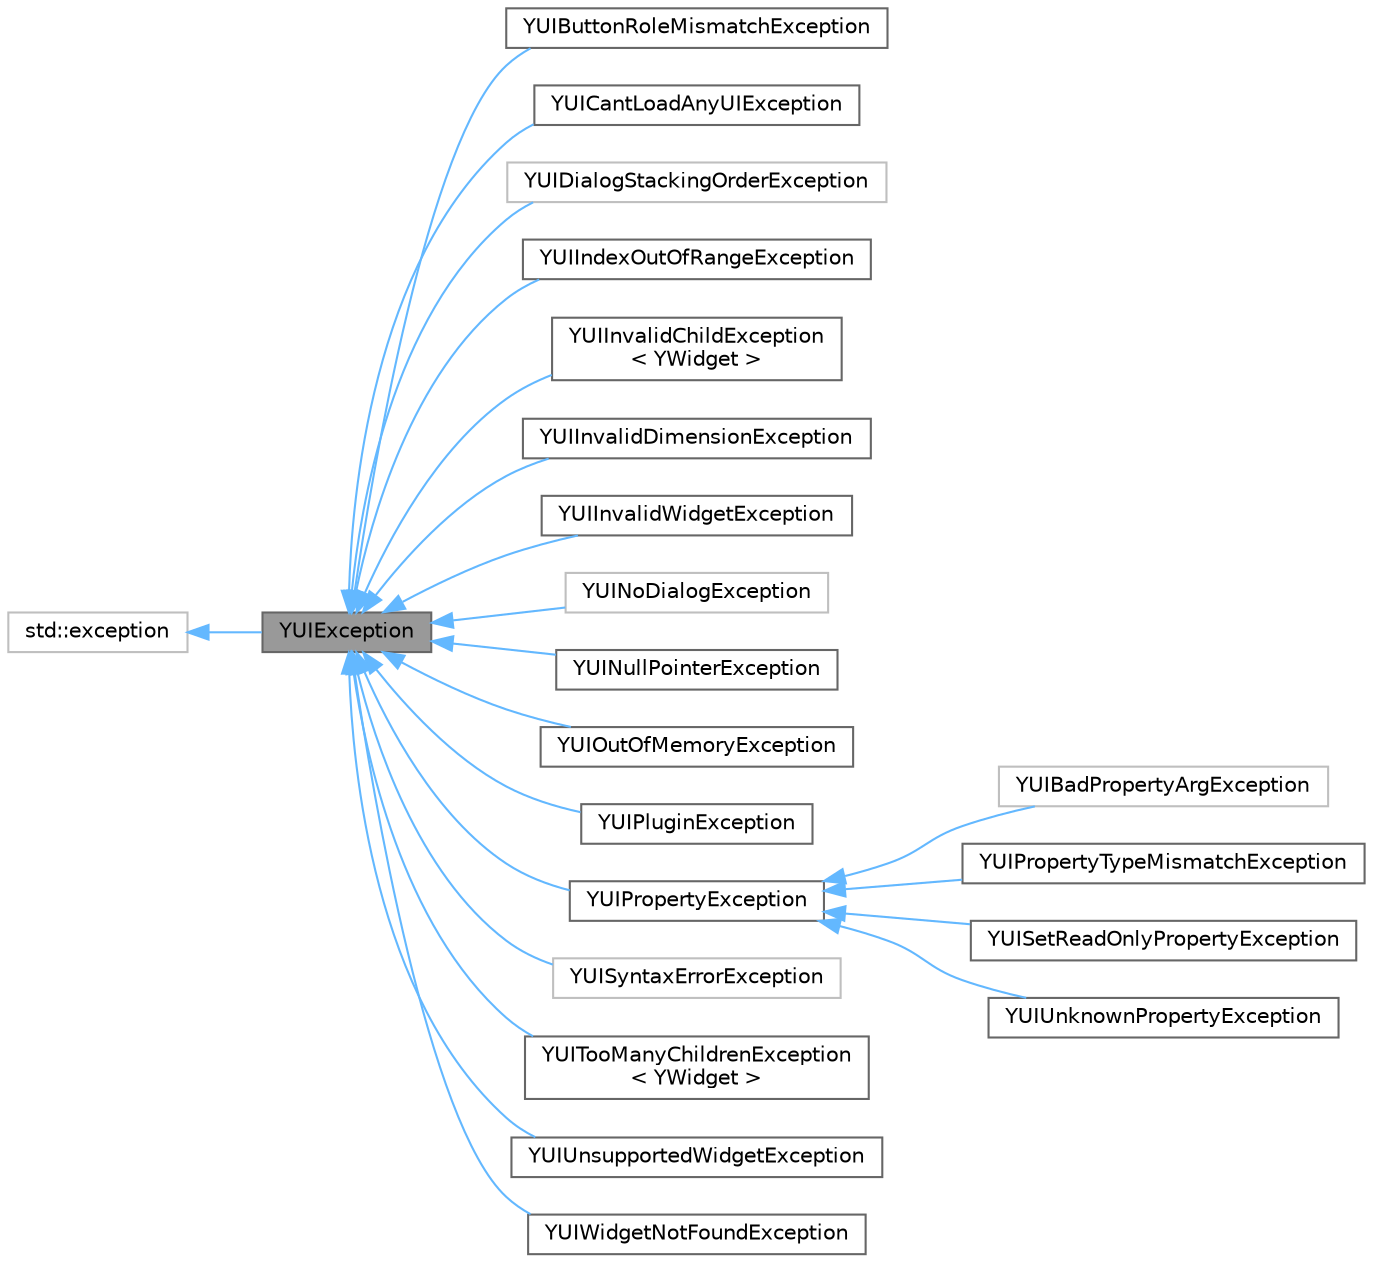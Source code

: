 digraph "YUIException"
{
 // LATEX_PDF_SIZE
  bgcolor="transparent";
  edge [fontname=Helvetica,fontsize=10,labelfontname=Helvetica,labelfontsize=10];
  node [fontname=Helvetica,fontsize=10,shape=box,height=0.2,width=0.4];
  rankdir="LR";
  Node1 [id="Node000001",label="YUIException",height=0.2,width=0.4,color="gray40", fillcolor="grey60", style="filled", fontcolor="black",tooltip=" "];
  Node2 -> Node1 [id="edge1_Node000001_Node000002",dir="back",color="steelblue1",style="solid",tooltip=" "];
  Node2 [id="Node000002",label="std::exception",height=0.2,width=0.4,color="grey75", fillcolor="white", style="filled",tooltip=" "];
  Node1 -> Node3 [id="edge2_Node000001_Node000003",dir="back",color="steelblue1",style="solid",tooltip=" "];
  Node3 [id="Node000003",label="YUIButtonRoleMismatchException",height=0.2,width=0.4,color="gray40", fillcolor="white", style="filled",URL="$classYUIButtonRoleMismatchException.html",tooltip=" "];
  Node1 -> Node4 [id="edge3_Node000001_Node000004",dir="back",color="steelblue1",style="solid",tooltip=" "];
  Node4 [id="Node000004",label="YUICantLoadAnyUIException",height=0.2,width=0.4,color="gray40", fillcolor="white", style="filled",URL="$classYUICantLoadAnyUIException.html",tooltip=" "];
  Node1 -> Node5 [id="edge4_Node000001_Node000005",dir="back",color="steelblue1",style="solid",tooltip=" "];
  Node5 [id="Node000005",label="YUIDialogStackingOrderException",height=0.2,width=0.4,color="grey75", fillcolor="white", style="filled",URL="$classYUIDialogStackingOrderException.html",tooltip=" "];
  Node1 -> Node6 [id="edge5_Node000001_Node000006",dir="back",color="steelblue1",style="solid",tooltip=" "];
  Node6 [id="Node000006",label="YUIIndexOutOfRangeException",height=0.2,width=0.4,color="gray40", fillcolor="white", style="filled",URL="$classYUIIndexOutOfRangeException.html",tooltip=" "];
  Node1 -> Node7 [id="edge6_Node000001_Node000007",dir="back",color="steelblue1",style="solid",tooltip=" "];
  Node7 [id="Node000007",label="YUIInvalidChildException\l\< YWidget \>",height=0.2,width=0.4,color="gray40", fillcolor="white", style="filled",URL="$classYUIInvalidChildException.html",tooltip=" "];
  Node1 -> Node8 [id="edge7_Node000001_Node000008",dir="back",color="steelblue1",style="solid",tooltip=" "];
  Node8 [id="Node000008",label="YUIInvalidDimensionException",height=0.2,width=0.4,color="gray40", fillcolor="white", style="filled",URL="$classYUIInvalidDimensionException.html",tooltip=" "];
  Node1 -> Node9 [id="edge8_Node000001_Node000009",dir="back",color="steelblue1",style="solid",tooltip=" "];
  Node9 [id="Node000009",label="YUIInvalidWidgetException",height=0.2,width=0.4,color="gray40", fillcolor="white", style="filled",URL="$classYUIInvalidWidgetException.html",tooltip=" "];
  Node1 -> Node10 [id="edge9_Node000001_Node000010",dir="back",color="steelblue1",style="solid",tooltip=" "];
  Node10 [id="Node000010",label="YUINoDialogException",height=0.2,width=0.4,color="grey75", fillcolor="white", style="filled",URL="$classYUINoDialogException.html",tooltip=" "];
  Node1 -> Node11 [id="edge10_Node000001_Node000011",dir="back",color="steelblue1",style="solid",tooltip=" "];
  Node11 [id="Node000011",label="YUINullPointerException",height=0.2,width=0.4,color="gray40", fillcolor="white", style="filled",URL="$classYUINullPointerException.html",tooltip=" "];
  Node1 -> Node12 [id="edge11_Node000001_Node000012",dir="back",color="steelblue1",style="solid",tooltip=" "];
  Node12 [id="Node000012",label="YUIOutOfMemoryException",height=0.2,width=0.4,color="gray40", fillcolor="white", style="filled",URL="$classYUIOutOfMemoryException.html",tooltip=" "];
  Node1 -> Node13 [id="edge12_Node000001_Node000013",dir="back",color="steelblue1",style="solid",tooltip=" "];
  Node13 [id="Node000013",label="YUIPluginException",height=0.2,width=0.4,color="gray40", fillcolor="white", style="filled",URL="$classYUIPluginException.html",tooltip=" "];
  Node1 -> Node14 [id="edge13_Node000001_Node000014",dir="back",color="steelblue1",style="solid",tooltip=" "];
  Node14 [id="Node000014",label="YUIPropertyException",height=0.2,width=0.4,color="gray40", fillcolor="white", style="filled",URL="$classYUIPropertyException.html",tooltip=" "];
  Node14 -> Node15 [id="edge14_Node000014_Node000015",dir="back",color="steelblue1",style="solid",tooltip=" "];
  Node15 [id="Node000015",label="YUIBadPropertyArgException",height=0.2,width=0.4,color="grey75", fillcolor="white", style="filled",URL="$classYUIBadPropertyArgException.html",tooltip=" "];
  Node14 -> Node16 [id="edge15_Node000014_Node000016",dir="back",color="steelblue1",style="solid",tooltip=" "];
  Node16 [id="Node000016",label="YUIPropertyTypeMismatchException",height=0.2,width=0.4,color="gray40", fillcolor="white", style="filled",URL="$classYUIPropertyTypeMismatchException.html",tooltip=" "];
  Node14 -> Node17 [id="edge16_Node000014_Node000017",dir="back",color="steelblue1",style="solid",tooltip=" "];
  Node17 [id="Node000017",label="YUISetReadOnlyPropertyException",height=0.2,width=0.4,color="gray40", fillcolor="white", style="filled",URL="$classYUISetReadOnlyPropertyException.html",tooltip=" "];
  Node14 -> Node18 [id="edge17_Node000014_Node000018",dir="back",color="steelblue1",style="solid",tooltip=" "];
  Node18 [id="Node000018",label="YUIUnknownPropertyException",height=0.2,width=0.4,color="gray40", fillcolor="white", style="filled",URL="$classYUIUnknownPropertyException.html",tooltip=" "];
  Node1 -> Node19 [id="edge18_Node000001_Node000019",dir="back",color="steelblue1",style="solid",tooltip=" "];
  Node19 [id="Node000019",label="YUISyntaxErrorException",height=0.2,width=0.4,color="grey75", fillcolor="white", style="filled",URL="$classYUISyntaxErrorException.html",tooltip=" "];
  Node1 -> Node20 [id="edge19_Node000001_Node000020",dir="back",color="steelblue1",style="solid",tooltip=" "];
  Node20 [id="Node000020",label="YUITooManyChildrenException\l\< YWidget \>",height=0.2,width=0.4,color="gray40", fillcolor="white", style="filled",URL="$classYUITooManyChildrenException.html",tooltip=" "];
  Node1 -> Node21 [id="edge20_Node000001_Node000021",dir="back",color="steelblue1",style="solid",tooltip=" "];
  Node21 [id="Node000021",label="YUIUnsupportedWidgetException",height=0.2,width=0.4,color="gray40", fillcolor="white", style="filled",URL="$classYUIUnsupportedWidgetException.html",tooltip=" "];
  Node1 -> Node22 [id="edge21_Node000001_Node000022",dir="back",color="steelblue1",style="solid",tooltip=" "];
  Node22 [id="Node000022",label="YUIWidgetNotFoundException",height=0.2,width=0.4,color="gray40", fillcolor="white", style="filled",URL="$classYUIWidgetNotFoundException.html",tooltip=" "];
}
